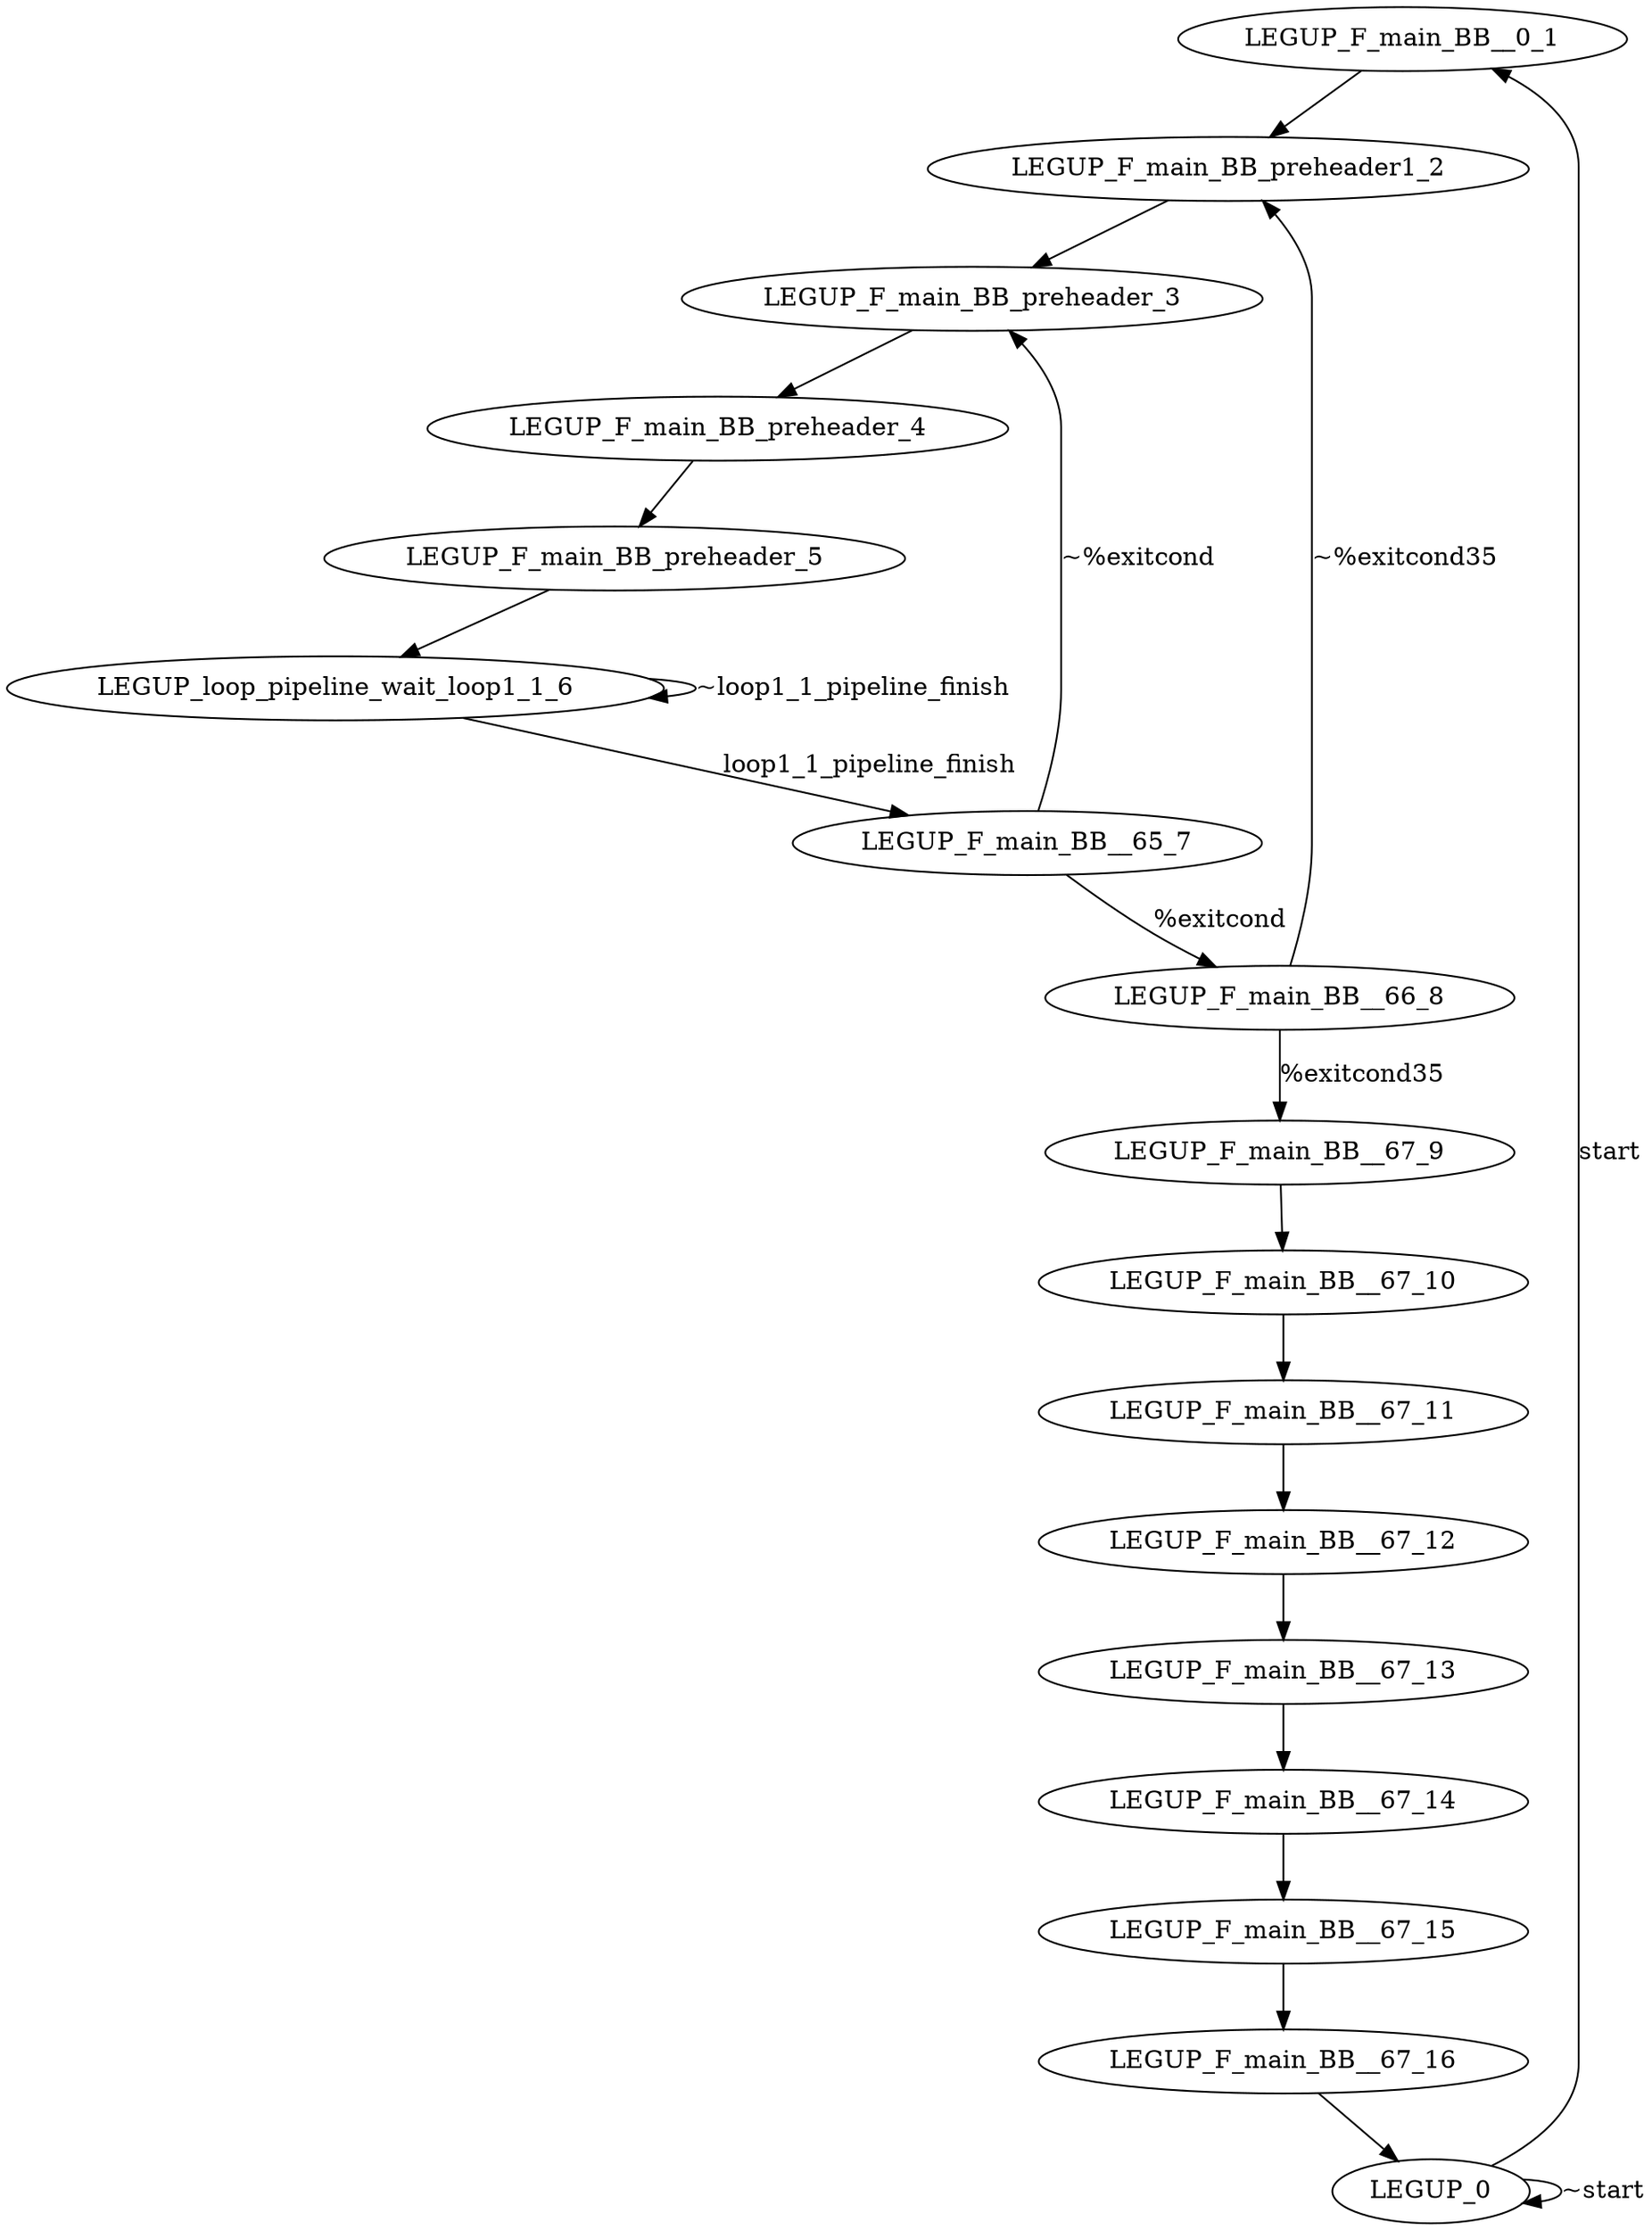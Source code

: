 digraph {
Node0x41b3870[label="LEGUP_F_main_BB__0_1"];
Node0x41b36d0[label="LEGUP_0"];
Node0x41b36d0 -> Node0x41b3870[label="start"];
Node0x41b36d0 -> Node0x41b36d0[label="~start"];
Node0x41b39c0[label="LEGUP_F_main_BB_preheader1_2"];
Node0x41b3870 -> Node0x41b39c0;
Node0x41b3b40[label="LEGUP_F_main_BB_preheader_3"];
Node0x41b39c0 -> Node0x41b3b40;
Node0x41a2910[label="LEGUP_F_main_BB_preheader_4"];
Node0x41b3b40 -> Node0x41a2910;
Node0x41a2a10[label="LEGUP_F_main_BB_preheader_5"];
Node0x41a2910 -> Node0x41a2a10;
Node0x41b3cc0[label="LEGUP_loop_pipeline_wait_loop1_1_6"];
Node0x41a2a10 -> Node0x41b3cc0;
Node0x41b3e40[label="LEGUP_F_main_BB__65_7"];
Node0x41b3cc0 -> Node0x41b3e40[label="loop1_1_pipeline_finish"];
Node0x41b3cc0 -> Node0x41b3cc0[label="~loop1_1_pipeline_finish"];
Node0x41a1bf0[label="LEGUP_F_main_BB__66_8"];
Node0x41b3e40 -> Node0x41a1bf0[label="%exitcond"];
Node0x41b3e40 -> Node0x41b3b40[label="~%exitcond"];
Node0x41a1d70[label="LEGUP_F_main_BB__67_9"];
Node0x41a1bf0 -> Node0x41a1d70[label="%exitcond35"];
Node0x41a1bf0 -> Node0x41b39c0[label="~%exitcond35"];
Node0x417c440[label="LEGUP_F_main_BB__67_10"];
Node0x41a1d70 -> Node0x417c440;
Node0x417c510[label="LEGUP_F_main_BB__67_11"];
Node0x417c440 -> Node0x417c510;
Node0x417c5e0[label="LEGUP_F_main_BB__67_12"];
Node0x417c510 -> Node0x417c5e0;
Node0x417c6b0[label="LEGUP_F_main_BB__67_13"];
Node0x417c5e0 -> Node0x417c6b0;
Node0x417c780[label="LEGUP_F_main_BB__67_14"];
Node0x417c6b0 -> Node0x417c780;
Node0x417c850[label="LEGUP_F_main_BB__67_15"];
Node0x417c780 -> Node0x417c850;
Node0x417c950[label="LEGUP_F_main_BB__67_16"];
Node0x417c850 -> Node0x417c950;
Node0x417c950 -> Node0x41b36d0;
}
